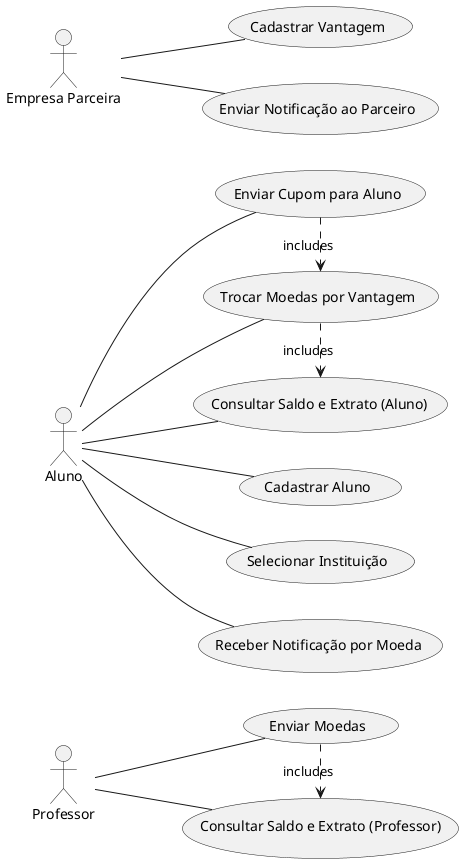 @startuml

left to right direction

actor "Aluno" as Aluno
actor "Professor" as Professor
actor "Empresa Parceira" as Empresa

usecase "Cadastrar Aluno" as UC1
usecase "Selecionar Instituição" as UC2
usecase "Enviar Moedas" as UC3
usecase "Consultar Saldo e Extrato (Aluno)" as UC4
usecase "Consultar Saldo e Extrato (Professor)" as UC5
usecase "Receber Notificação por Moeda" as UC6
usecase "Cadastrar Vantagem" as UC7
usecase "Trocar Moedas por Vantagem" as UC8
usecase "Enviar Cupom para Aluno" as UC9
usecase "Enviar Notificação ao Parceiro" as UC10

Aluno -- UC1
Aluno -- UC2
Professor -- UC3
Professor -- UC5
Aluno -- UC4
Aluno -- UC6
Empresa -- UC7
Aluno -- UC8
Aluno -- UC9
Empresa -- UC10

UC3 .> UC5 : includes
UC8 .> UC4 : includes
UC9 .> UC8 : includes

@enduml